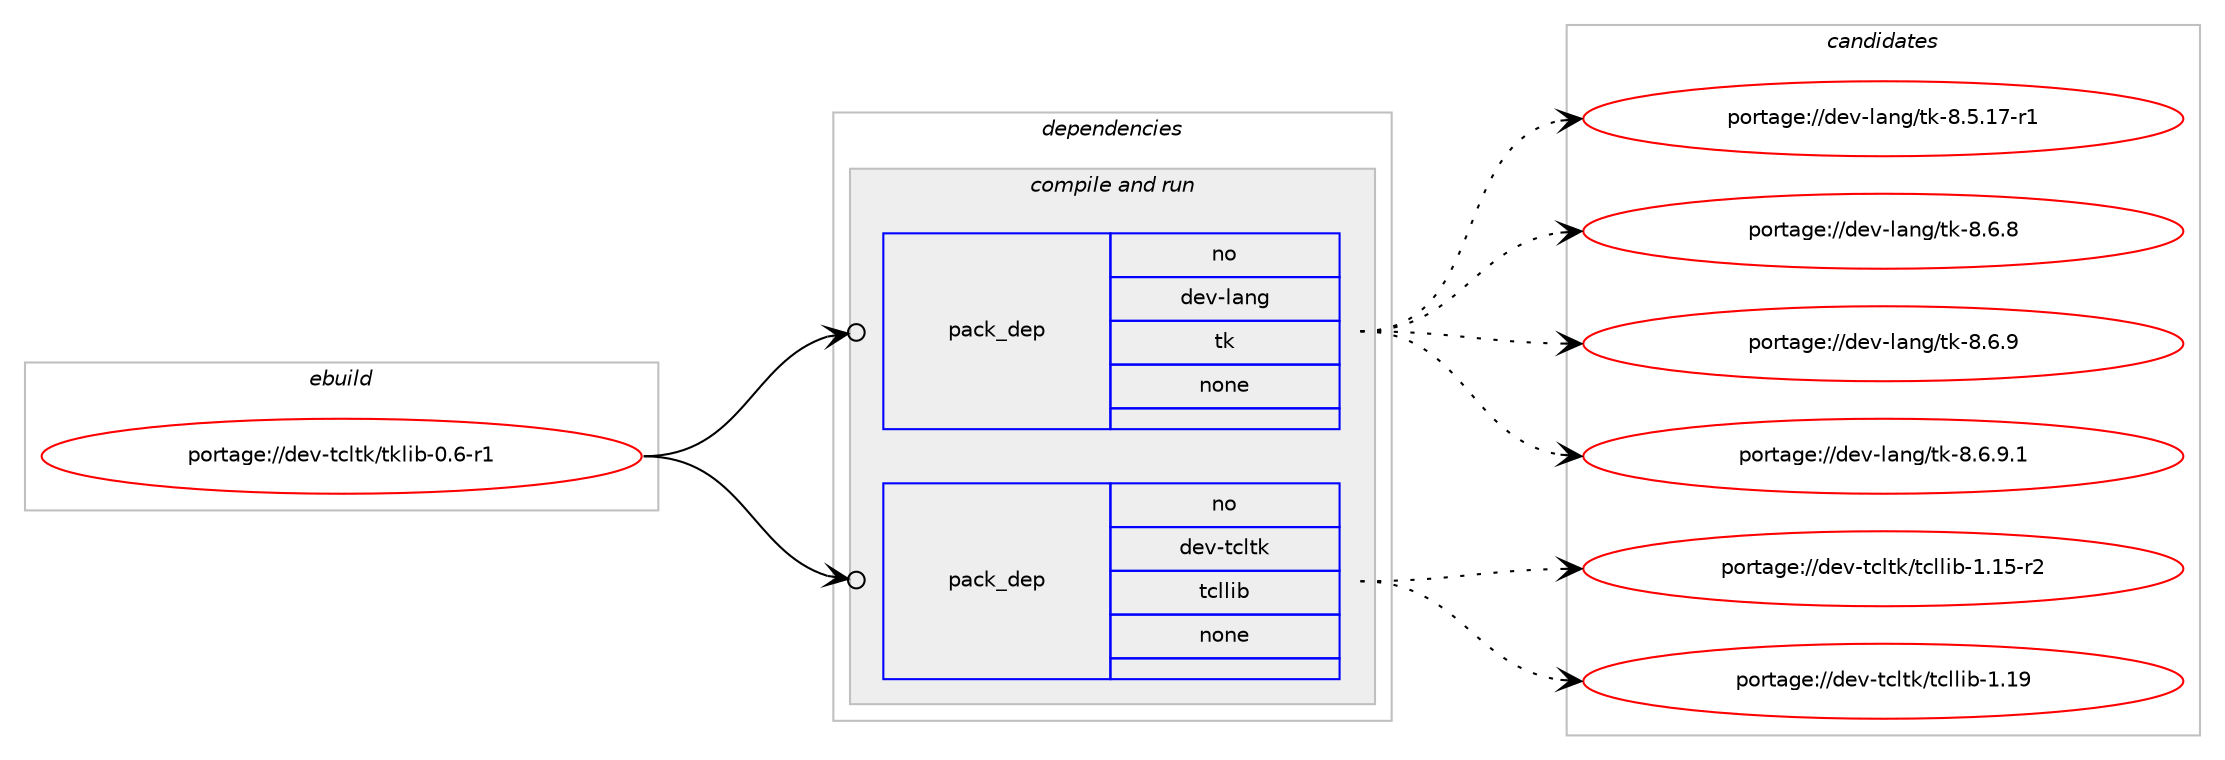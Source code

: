 digraph prolog {

# *************
# Graph options
# *************

newrank=true;
concentrate=true;
compound=true;
graph [rankdir=LR,fontname=Helvetica,fontsize=10,ranksep=1.5];#, ranksep=2.5, nodesep=0.2];
edge  [arrowhead=vee];
node  [fontname=Helvetica,fontsize=10];

# **********
# The ebuild
# **********

subgraph cluster_leftcol {
color=gray;
rank=same;
label=<<i>ebuild</i>>;
id [label="portage://dev-tcltk/tklib-0.6-r1", color=red, width=4, href="../dev-tcltk/tklib-0.6-r1.svg"];
}

# ****************
# The dependencies
# ****************

subgraph cluster_midcol {
color=gray;
label=<<i>dependencies</i>>;
subgraph cluster_compile {
fillcolor="#eeeeee";
style=filled;
label=<<i>compile</i>>;
}
subgraph cluster_compileandrun {
fillcolor="#eeeeee";
style=filled;
label=<<i>compile and run</i>>;
subgraph pack183662 {
dependency257470 [label=<<TABLE BORDER="0" CELLBORDER="1" CELLSPACING="0" CELLPADDING="4" WIDTH="220"><TR><TD ROWSPAN="6" CELLPADDING="30">pack_dep</TD></TR><TR><TD WIDTH="110">no</TD></TR><TR><TD>dev-lang</TD></TR><TR><TD>tk</TD></TR><TR><TD>none</TD></TR><TR><TD></TD></TR></TABLE>>, shape=none, color=blue];
}
id:e -> dependency257470:w [weight=20,style="solid",arrowhead="odotvee"];
subgraph pack183663 {
dependency257471 [label=<<TABLE BORDER="0" CELLBORDER="1" CELLSPACING="0" CELLPADDING="4" WIDTH="220"><TR><TD ROWSPAN="6" CELLPADDING="30">pack_dep</TD></TR><TR><TD WIDTH="110">no</TD></TR><TR><TD>dev-tcltk</TD></TR><TR><TD>tcllib</TD></TR><TR><TD>none</TD></TR><TR><TD></TD></TR></TABLE>>, shape=none, color=blue];
}
id:e -> dependency257471:w [weight=20,style="solid",arrowhead="odotvee"];
}
subgraph cluster_run {
fillcolor="#eeeeee";
style=filled;
label=<<i>run</i>>;
}
}

# **************
# The candidates
# **************

subgraph cluster_choices {
rank=same;
color=gray;
label=<<i>candidates</i>>;

subgraph choice183662 {
color=black;
nodesep=1;
choiceportage100101118451089711010347116107455646534649554511449 [label="portage://dev-lang/tk-8.5.17-r1", color=red, width=4,href="../dev-lang/tk-8.5.17-r1.svg"];
choiceportage100101118451089711010347116107455646544656 [label="portage://dev-lang/tk-8.6.8", color=red, width=4,href="../dev-lang/tk-8.6.8.svg"];
choiceportage100101118451089711010347116107455646544657 [label="portage://dev-lang/tk-8.6.9", color=red, width=4,href="../dev-lang/tk-8.6.9.svg"];
choiceportage1001011184510897110103471161074556465446574649 [label="portage://dev-lang/tk-8.6.9.1", color=red, width=4,href="../dev-lang/tk-8.6.9.1.svg"];
dependency257470:e -> choiceportage100101118451089711010347116107455646534649554511449:w [style=dotted,weight="100"];
dependency257470:e -> choiceportage100101118451089711010347116107455646544656:w [style=dotted,weight="100"];
dependency257470:e -> choiceportage100101118451089711010347116107455646544657:w [style=dotted,weight="100"];
dependency257470:e -> choiceportage1001011184510897110103471161074556465446574649:w [style=dotted,weight="100"];
}
subgraph choice183663 {
color=black;
nodesep=1;
choiceportage100101118451169910811610747116991081081059845494649534511450 [label="portage://dev-tcltk/tcllib-1.15-r2", color=red, width=4,href="../dev-tcltk/tcllib-1.15-r2.svg"];
choiceportage10010111845116991081161074711699108108105984549464957 [label="portage://dev-tcltk/tcllib-1.19", color=red, width=4,href="../dev-tcltk/tcllib-1.19.svg"];
dependency257471:e -> choiceportage100101118451169910811610747116991081081059845494649534511450:w [style=dotted,weight="100"];
dependency257471:e -> choiceportage10010111845116991081161074711699108108105984549464957:w [style=dotted,weight="100"];
}
}

}
